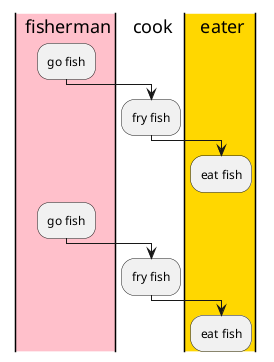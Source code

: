 @startuml

'泳道图：属于活动图的一种，侧重活动属于哪个对象，同一对象的活动写在一条泳道里面

'定义泳道：|#颜色|名称| 显示名
|#pink|f| fisherman
|c| cook
|#gold|e| eater

'泳道中的活动
|f|
:go fish;
|c|
:fry fish;
|e|
:eat fish;

-[hidden]->
|f|
:go fish;
|c|
:fry fish;
|e|
:eat fish;

@enduml
